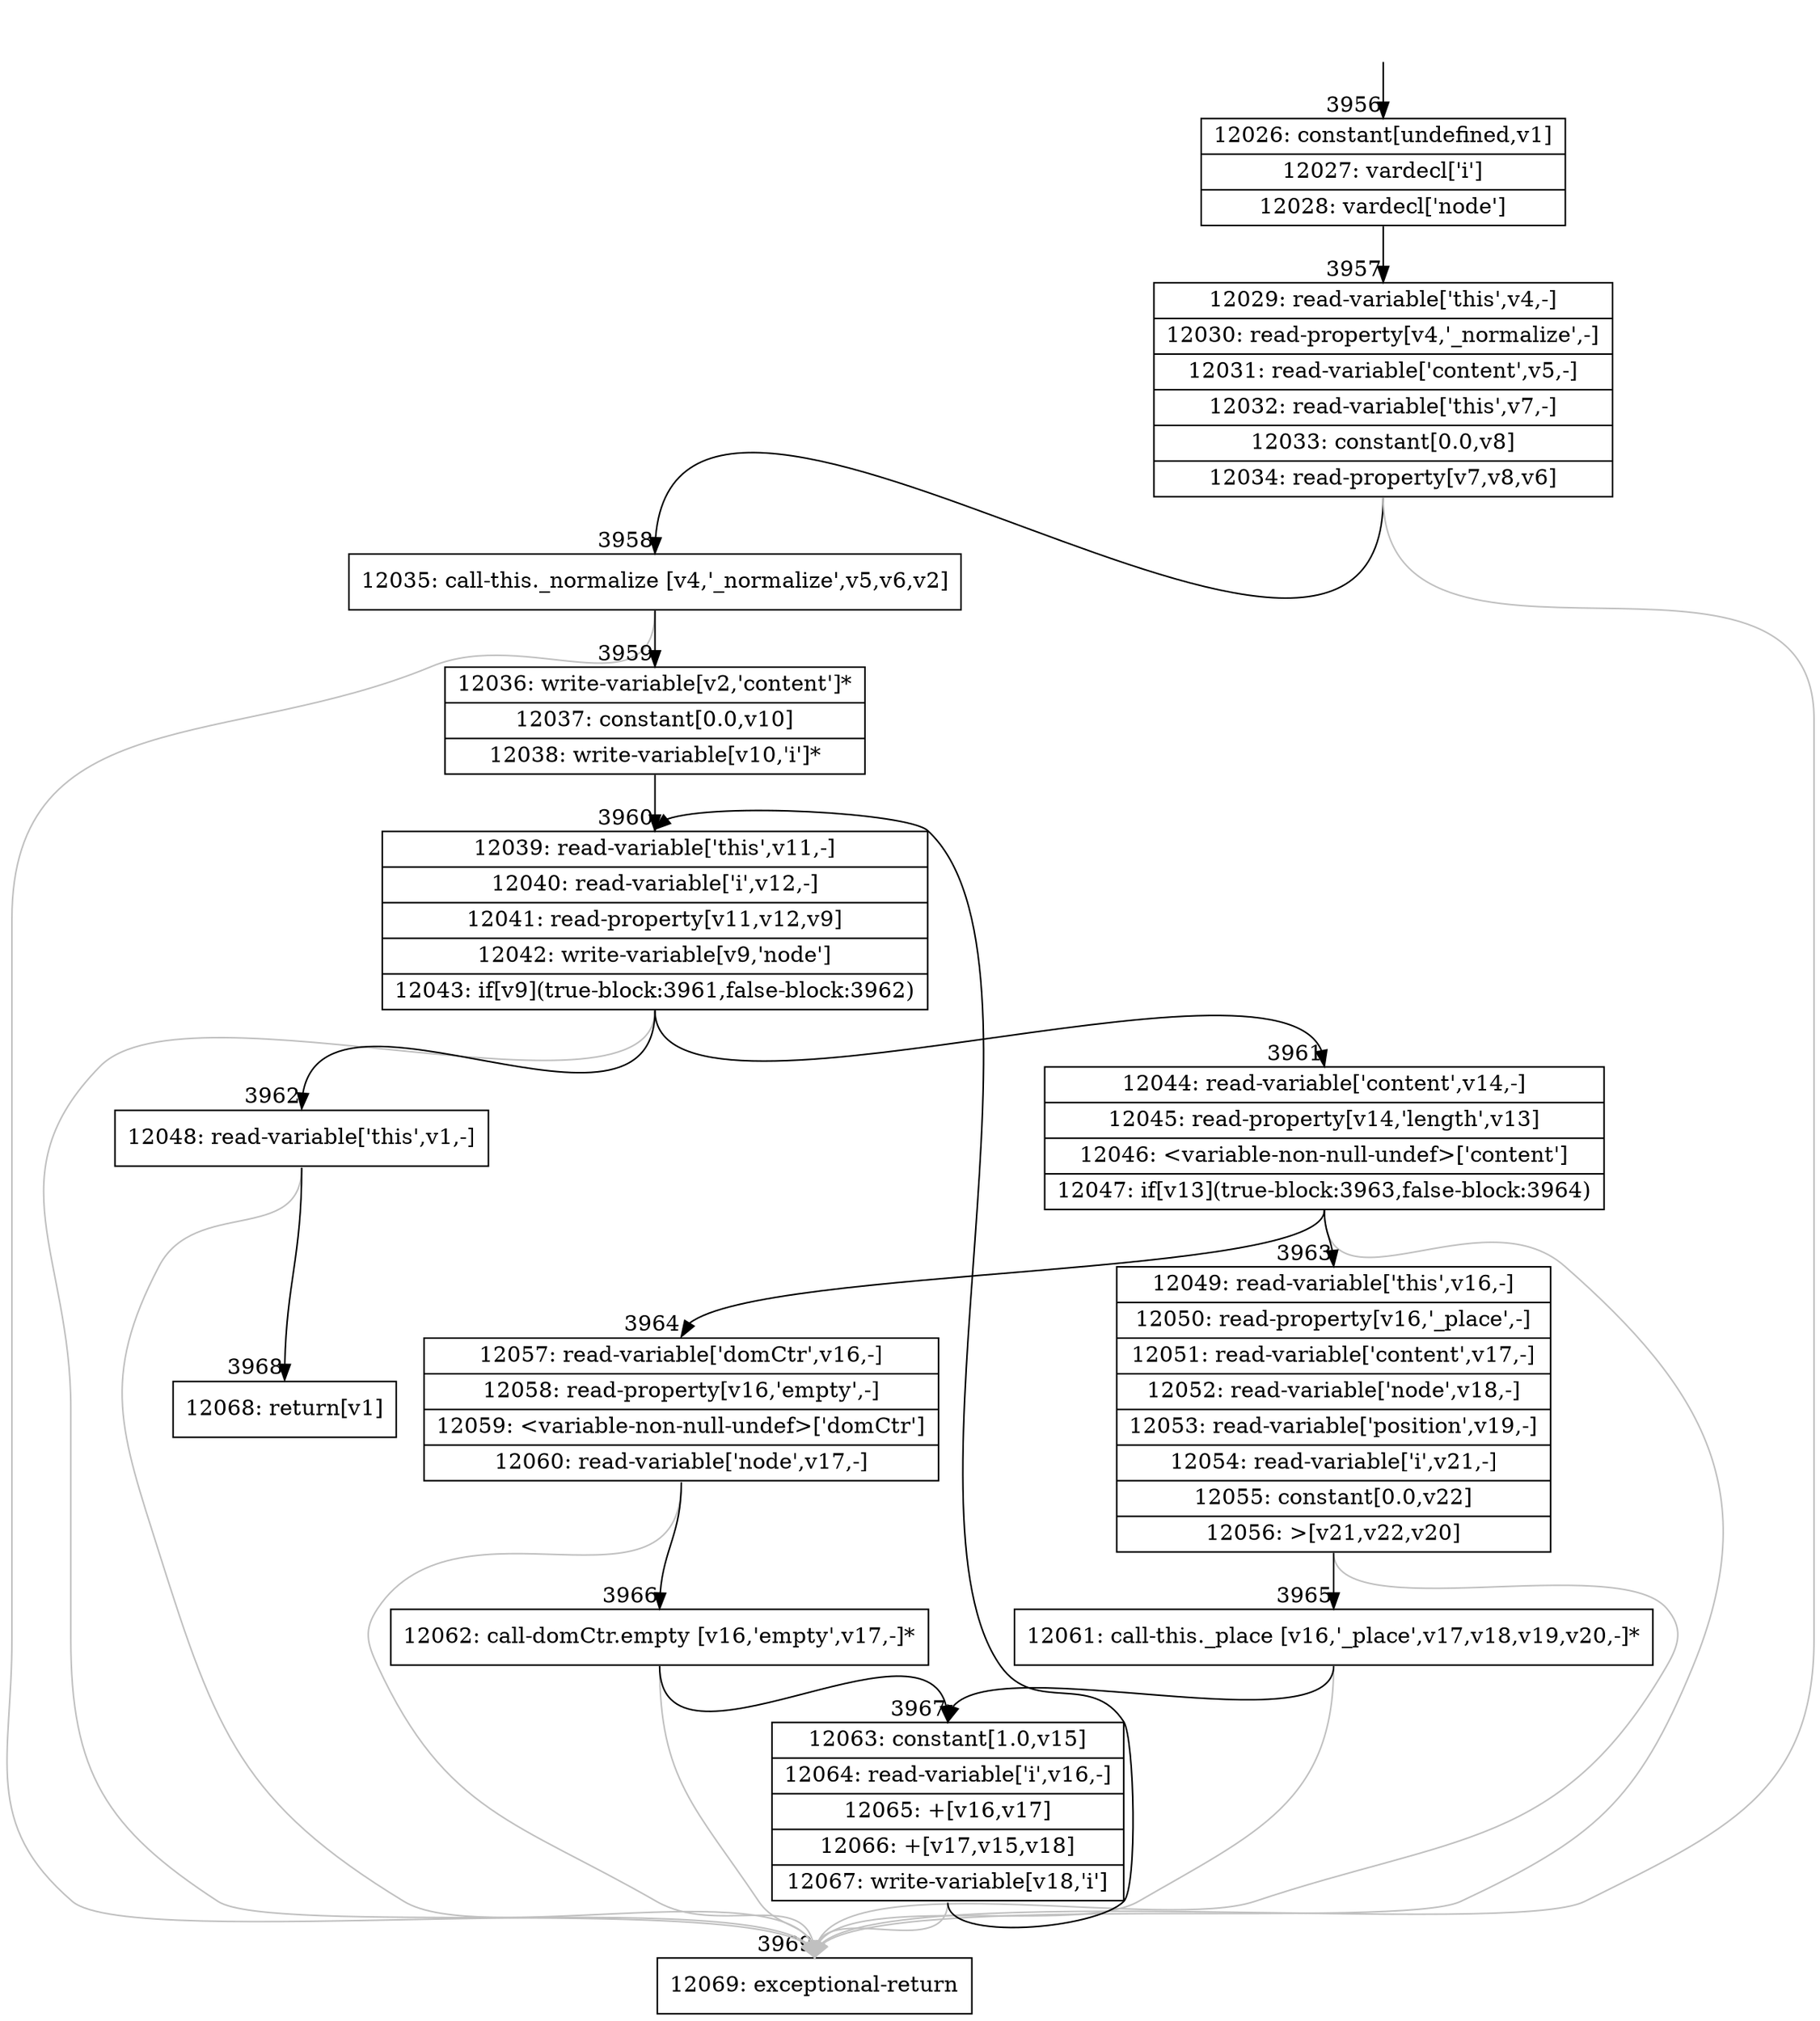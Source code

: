 digraph {
rankdir="TD"
BB_entry270[shape=none,label=""];
BB_entry270 -> BB3956 [tailport=s, headport=n, headlabel="    3956"]
BB3956 [shape=record label="{12026: constant[undefined,v1]|12027: vardecl['i']|12028: vardecl['node']}" ] 
BB3956 -> BB3957 [tailport=s, headport=n, headlabel="      3957"]
BB3957 [shape=record label="{12029: read-variable['this',v4,-]|12030: read-property[v4,'_normalize',-]|12031: read-variable['content',v5,-]|12032: read-variable['this',v7,-]|12033: constant[0.0,v8]|12034: read-property[v7,v8,v6]}" ] 
BB3957 -> BB3958 [tailport=s, headport=n, headlabel="      3958"]
BB3957 -> BB3969 [tailport=s, headport=n, color=gray, headlabel="      3969"]
BB3958 [shape=record label="{12035: call-this._normalize [v4,'_normalize',v5,v6,v2]}" ] 
BB3958 -> BB3959 [tailport=s, headport=n, headlabel="      3959"]
BB3958 -> BB3969 [tailport=s, headport=n, color=gray]
BB3959 [shape=record label="{12036: write-variable[v2,'content']*|12037: constant[0.0,v10]|12038: write-variable[v10,'i']*}" ] 
BB3959 -> BB3960 [tailport=s, headport=n, headlabel="      3960"]
BB3960 [shape=record label="{12039: read-variable['this',v11,-]|12040: read-variable['i',v12,-]|12041: read-property[v11,v12,v9]|12042: write-variable[v9,'node']|12043: if[v9](true-block:3961,false-block:3962)}" ] 
BB3960 -> BB3961 [tailport=s, headport=n, headlabel="      3961"]
BB3960 -> BB3962 [tailport=s, headport=n, headlabel="      3962"]
BB3960 -> BB3969 [tailport=s, headport=n, color=gray]
BB3961 [shape=record label="{12044: read-variable['content',v14,-]|12045: read-property[v14,'length',v13]|12046: \<variable-non-null-undef\>['content']|12047: if[v13](true-block:3963,false-block:3964)}" ] 
BB3961 -> BB3963 [tailport=s, headport=n, headlabel="      3963"]
BB3961 -> BB3964 [tailport=s, headport=n, headlabel="      3964"]
BB3961 -> BB3969 [tailport=s, headport=n, color=gray]
BB3962 [shape=record label="{12048: read-variable['this',v1,-]}" ] 
BB3962 -> BB3968 [tailport=s, headport=n, headlabel="      3968"]
BB3962 -> BB3969 [tailport=s, headport=n, color=gray]
BB3963 [shape=record label="{12049: read-variable['this',v16,-]|12050: read-property[v16,'_place',-]|12051: read-variable['content',v17,-]|12052: read-variable['node',v18,-]|12053: read-variable['position',v19,-]|12054: read-variable['i',v21,-]|12055: constant[0.0,v22]|12056: \>[v21,v22,v20]}" ] 
BB3963 -> BB3965 [tailport=s, headport=n, headlabel="      3965"]
BB3963 -> BB3969 [tailport=s, headport=n, color=gray]
BB3964 [shape=record label="{12057: read-variable['domCtr',v16,-]|12058: read-property[v16,'empty',-]|12059: \<variable-non-null-undef\>['domCtr']|12060: read-variable['node',v17,-]}" ] 
BB3964 -> BB3966 [tailport=s, headport=n, headlabel="      3966"]
BB3964 -> BB3969 [tailport=s, headport=n, color=gray]
BB3965 [shape=record label="{12061: call-this._place [v16,'_place',v17,v18,v19,v20,-]*}" ] 
BB3965 -> BB3967 [tailport=s, headport=n, headlabel="      3967"]
BB3965 -> BB3969 [tailport=s, headport=n, color=gray]
BB3966 [shape=record label="{12062: call-domCtr.empty [v16,'empty',v17,-]*}" ] 
BB3966 -> BB3967 [tailport=s, headport=n]
BB3966 -> BB3969 [tailport=s, headport=n, color=gray]
BB3967 [shape=record label="{12063: constant[1.0,v15]|12064: read-variable['i',v16,-]|12065: +[v16,v17]|12066: +[v17,v15,v18]|12067: write-variable[v18,'i']}" ] 
BB3967 -> BB3960 [tailport=s, headport=n]
BB3967 -> BB3969 [tailport=s, headport=n, color=gray]
BB3968 [shape=record label="{12068: return[v1]}" ] 
BB3969 [shape=record label="{12069: exceptional-return}" ] 
//#$~ 5328
}
